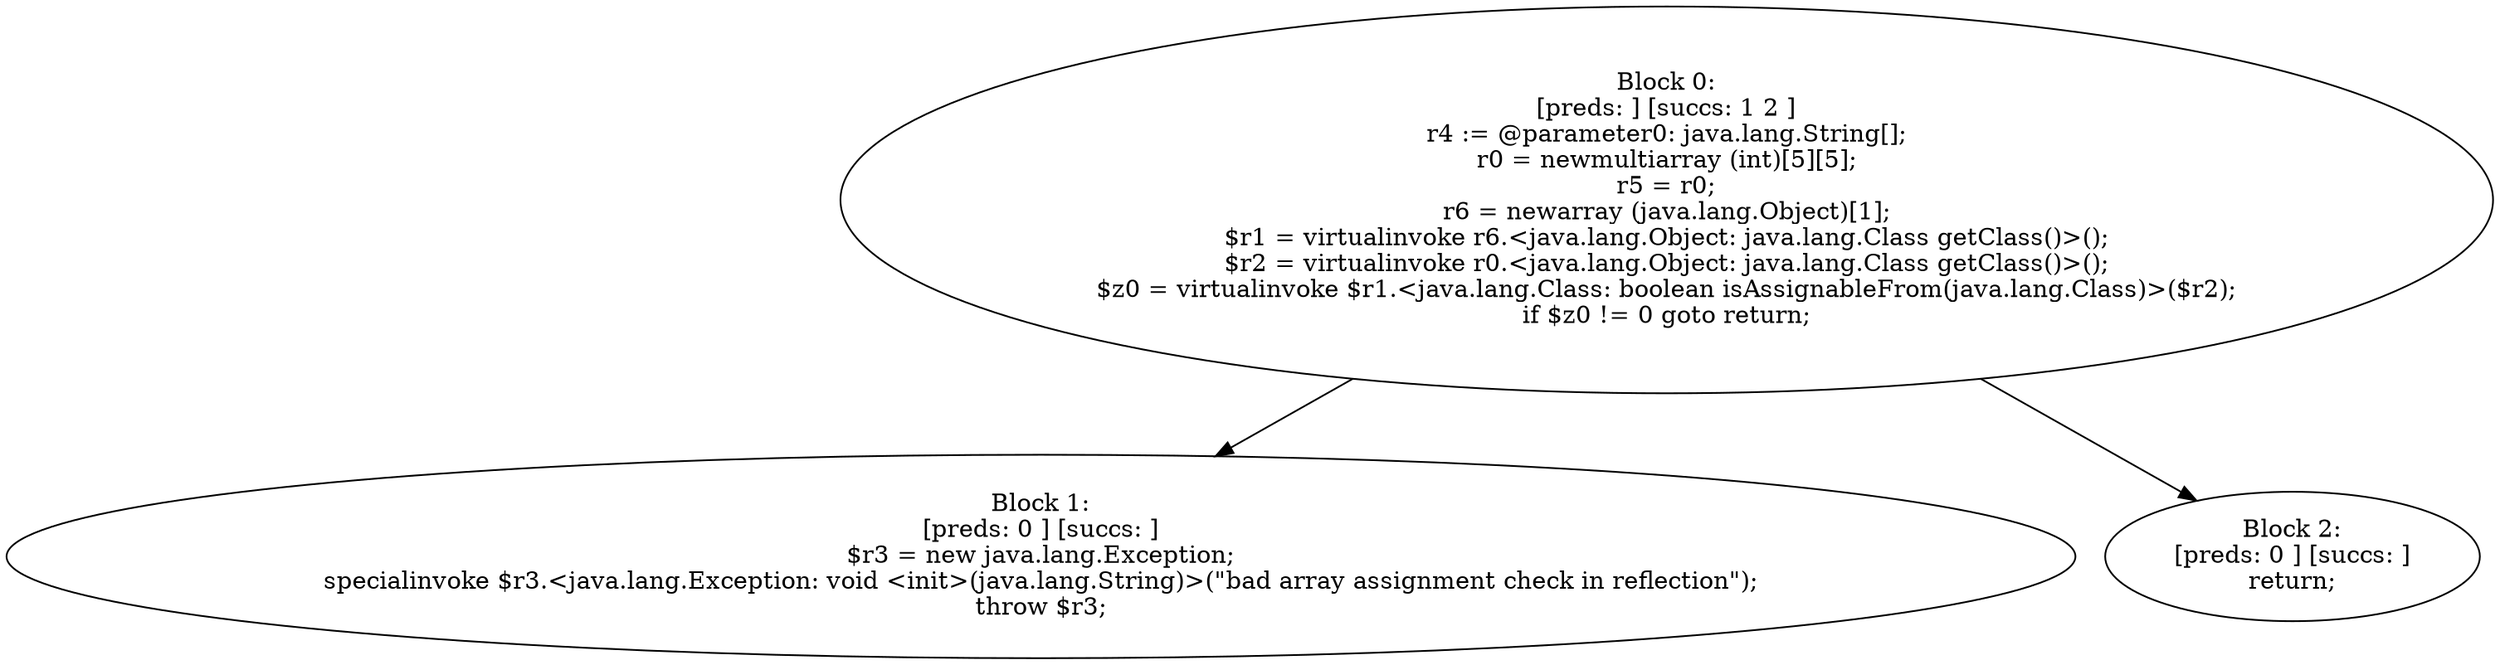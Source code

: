digraph "unitGraph" {
    "Block 0:
[preds: ] [succs: 1 2 ]
r4 := @parameter0: java.lang.String[];
r0 = newmultiarray (int)[5][5];
r5 = r0;
r6 = newarray (java.lang.Object)[1];
$r1 = virtualinvoke r6.<java.lang.Object: java.lang.Class getClass()>();
$r2 = virtualinvoke r0.<java.lang.Object: java.lang.Class getClass()>();
$z0 = virtualinvoke $r1.<java.lang.Class: boolean isAssignableFrom(java.lang.Class)>($r2);
if $z0 != 0 goto return;
"
    "Block 1:
[preds: 0 ] [succs: ]
$r3 = new java.lang.Exception;
specialinvoke $r3.<java.lang.Exception: void <init>(java.lang.String)>(\"bad array assignment check in reflection\");
throw $r3;
"
    "Block 2:
[preds: 0 ] [succs: ]
return;
"
    "Block 0:
[preds: ] [succs: 1 2 ]
r4 := @parameter0: java.lang.String[];
r0 = newmultiarray (int)[5][5];
r5 = r0;
r6 = newarray (java.lang.Object)[1];
$r1 = virtualinvoke r6.<java.lang.Object: java.lang.Class getClass()>();
$r2 = virtualinvoke r0.<java.lang.Object: java.lang.Class getClass()>();
$z0 = virtualinvoke $r1.<java.lang.Class: boolean isAssignableFrom(java.lang.Class)>($r2);
if $z0 != 0 goto return;
"->"Block 1:
[preds: 0 ] [succs: ]
$r3 = new java.lang.Exception;
specialinvoke $r3.<java.lang.Exception: void <init>(java.lang.String)>(\"bad array assignment check in reflection\");
throw $r3;
";
    "Block 0:
[preds: ] [succs: 1 2 ]
r4 := @parameter0: java.lang.String[];
r0 = newmultiarray (int)[5][5];
r5 = r0;
r6 = newarray (java.lang.Object)[1];
$r1 = virtualinvoke r6.<java.lang.Object: java.lang.Class getClass()>();
$r2 = virtualinvoke r0.<java.lang.Object: java.lang.Class getClass()>();
$z0 = virtualinvoke $r1.<java.lang.Class: boolean isAssignableFrom(java.lang.Class)>($r2);
if $z0 != 0 goto return;
"->"Block 2:
[preds: 0 ] [succs: ]
return;
";
}
